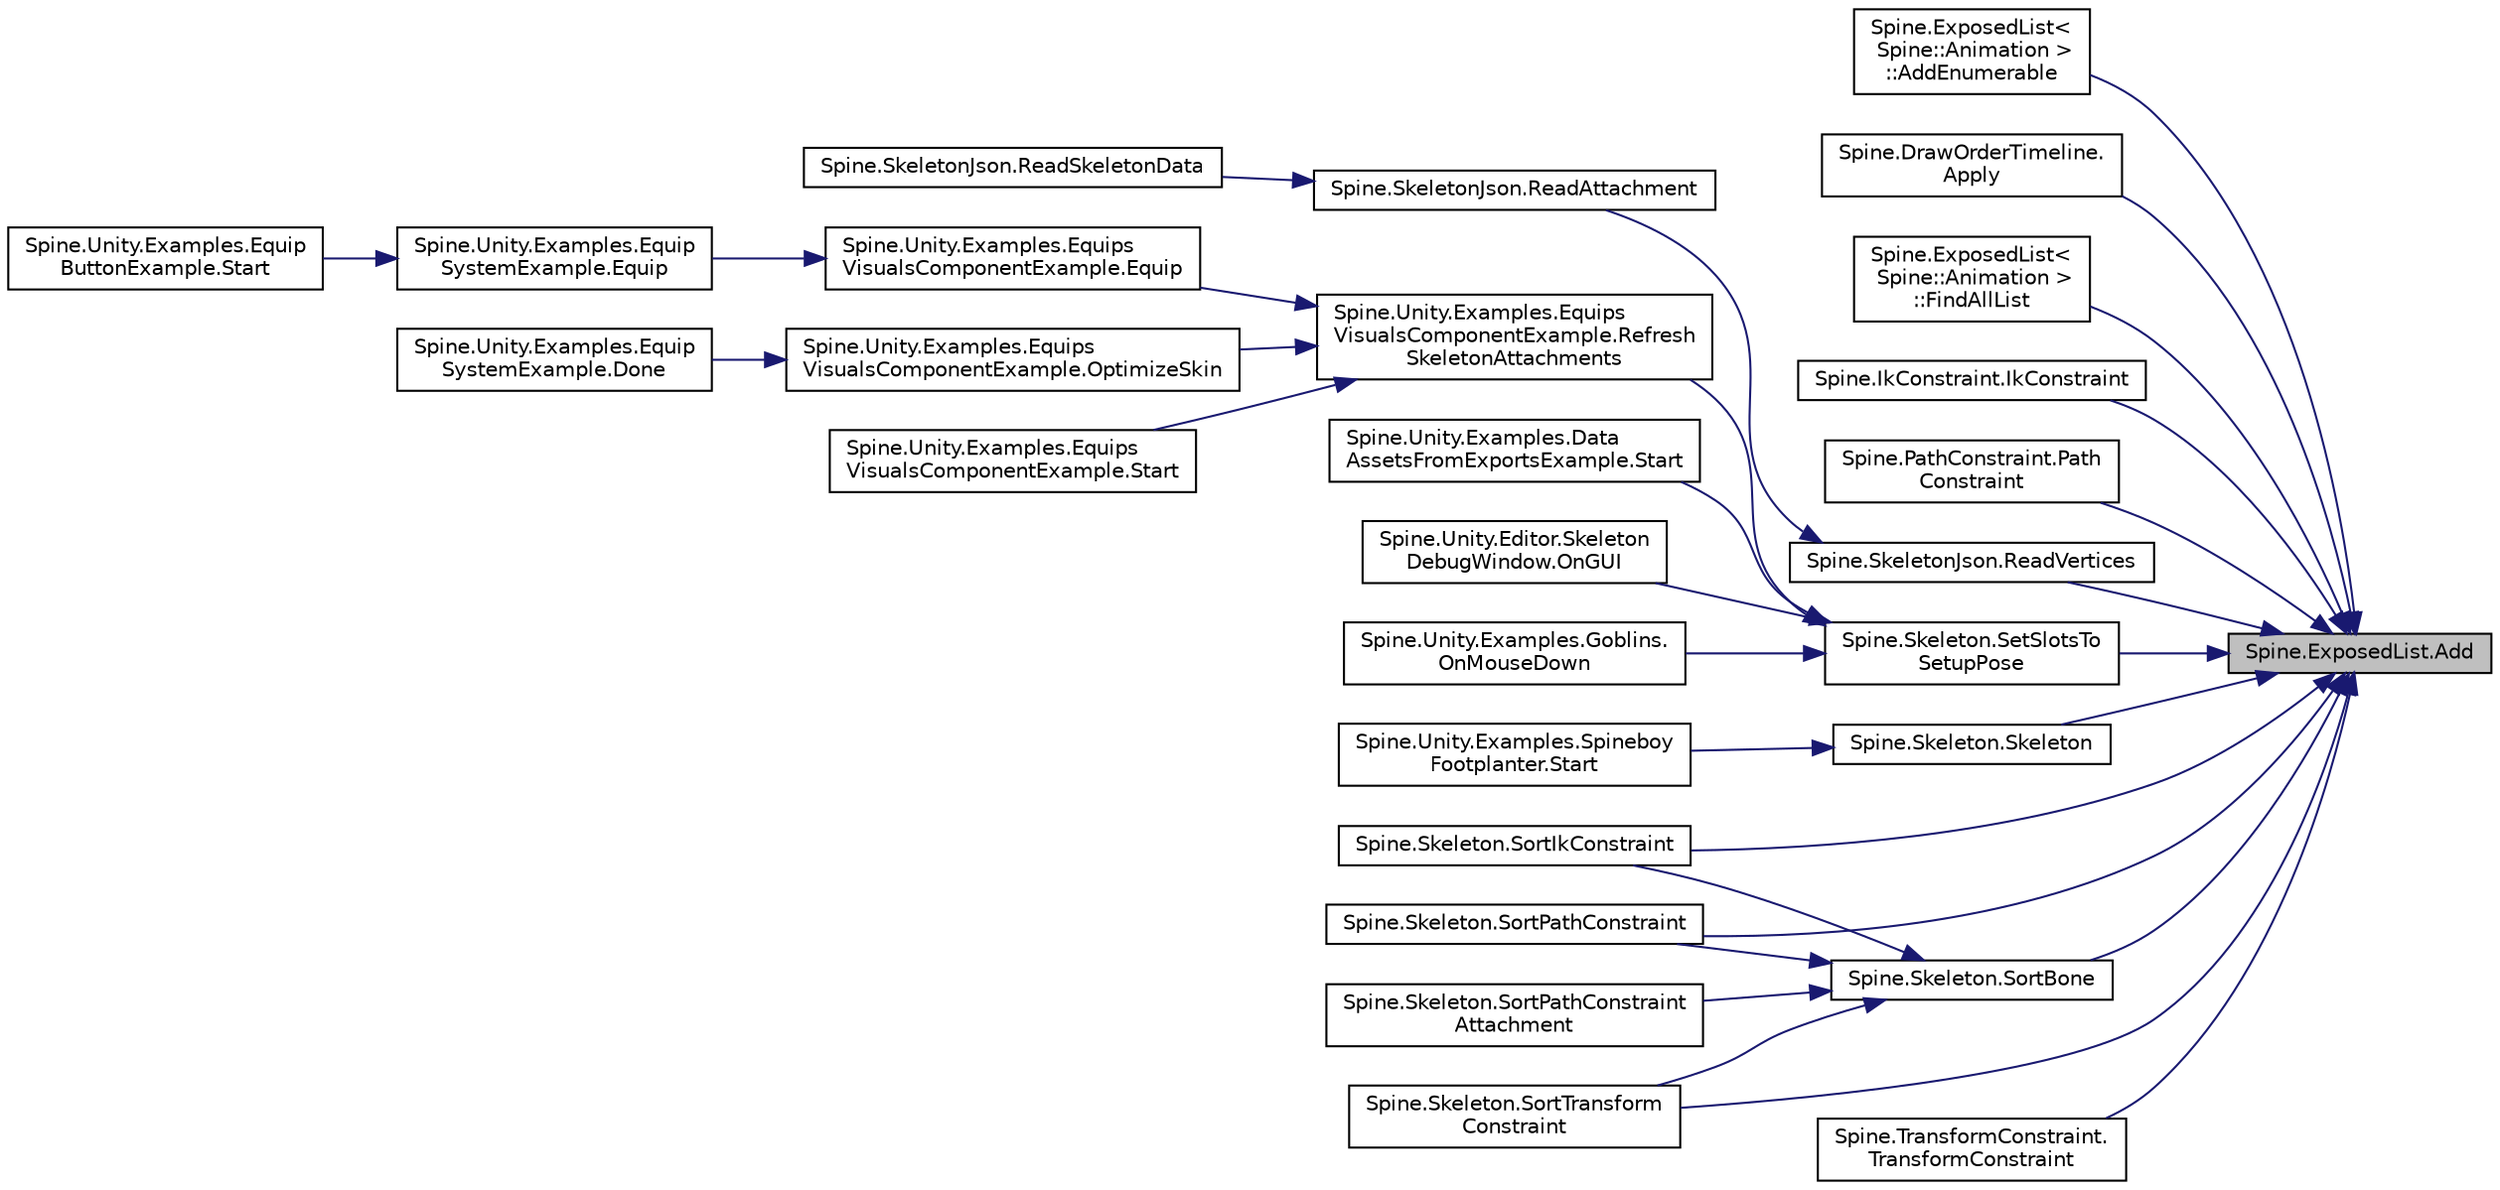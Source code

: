 digraph "Spine.ExposedList.Add"
{
 // LATEX_PDF_SIZE
  edge [fontname="Helvetica",fontsize="10",labelfontname="Helvetica",labelfontsize="10"];
  node [fontname="Helvetica",fontsize="10",shape=record];
  rankdir="RL";
  Node1 [label="Spine.ExposedList.Add",height=0.2,width=0.4,color="black", fillcolor="grey75", style="filled", fontcolor="black",tooltip=" "];
  Node1 -> Node2 [dir="back",color="midnightblue",fontsize="10",style="solid"];
  Node2 [label="Spine.ExposedList\<\l Spine::Animation \>\l::AddEnumerable",height=0.2,width=0.4,color="black", fillcolor="white", style="filled",URL="$class_spine_1_1_exposed_list.html#ab23a86643e4bda34fa66d304af66430b",tooltip=" "];
  Node1 -> Node3 [dir="back",color="midnightblue",fontsize="10",style="solid"];
  Node3 [label="Spine.DrawOrderTimeline.\lApply",height=0.2,width=0.4,color="black", fillcolor="white", style="filled",URL="$class_spine_1_1_draw_order_timeline.html#afe7ac0a1cbacfe6cbf453064ce9b2425",tooltip="Sets the value(s) for the specified time."];
  Node1 -> Node4 [dir="back",color="midnightblue",fontsize="10",style="solid"];
  Node4 [label="Spine.ExposedList\<\l Spine::Animation \>\l::FindAllList",height=0.2,width=0.4,color="black", fillcolor="white", style="filled",URL="$class_spine_1_1_exposed_list.html#a10f5dc6f1620a19c5bcfd293e75a94a5",tooltip=" "];
  Node1 -> Node5 [dir="back",color="midnightblue",fontsize="10",style="solid"];
  Node5 [label="Spine.IkConstraint.IkConstraint",height=0.2,width=0.4,color="black", fillcolor="white", style="filled",URL="$class_spine_1_1_ik_constraint.html#a798033292134e6c7da7d1f8aa4625476",tooltip=" "];
  Node1 -> Node6 [dir="back",color="midnightblue",fontsize="10",style="solid"];
  Node6 [label="Spine.PathConstraint.Path\lConstraint",height=0.2,width=0.4,color="black", fillcolor="white", style="filled",URL="$class_spine_1_1_path_constraint.html#a7772684e06a4822a2c633ee5e9a6cf28",tooltip=" "];
  Node1 -> Node7 [dir="back",color="midnightblue",fontsize="10",style="solid"];
  Node7 [label="Spine.SkeletonJson.ReadVertices",height=0.2,width=0.4,color="black", fillcolor="white", style="filled",URL="$class_spine_1_1_skeleton_json.html#aefc53ec1e3b6d9a26cc9a5f93804a8bc",tooltip=" "];
  Node7 -> Node8 [dir="back",color="midnightblue",fontsize="10",style="solid"];
  Node8 [label="Spine.SkeletonJson.ReadAttachment",height=0.2,width=0.4,color="black", fillcolor="white", style="filled",URL="$class_spine_1_1_skeleton_json.html#a126916681c1f8e7b2cea7b4f85eb3f9a",tooltip=" "];
  Node8 -> Node9 [dir="back",color="midnightblue",fontsize="10",style="solid"];
  Node9 [label="Spine.SkeletonJson.ReadSkeletonData",height=0.2,width=0.4,color="black", fillcolor="white", style="filled",URL="$class_spine_1_1_skeleton_json.html#ae7e26ebf33823ab41245076dee691647",tooltip=" "];
  Node1 -> Node10 [dir="back",color="midnightblue",fontsize="10",style="solid"];
  Node10 [label="Spine.Skeleton.SetSlotsTo\lSetupPose",height=0.2,width=0.4,color="black", fillcolor="white", style="filled",URL="$class_spine_1_1_skeleton.html#a8018f6075e7578e9bccf1cd81c92f904",tooltip=" "];
  Node10 -> Node11 [dir="back",color="midnightblue",fontsize="10",style="solid"];
  Node11 [label="Spine.Unity.Editor.Skeleton\lDebugWindow.OnGUI",height=0.2,width=0.4,color="black", fillcolor="white", style="filled",URL="$class_spine_1_1_unity_1_1_editor_1_1_skeleton_debug_window.html#a08a29a81c42d9af499d83e27132a247a",tooltip=" "];
  Node10 -> Node12 [dir="back",color="midnightblue",fontsize="10",style="solid"];
  Node12 [label="Spine.Unity.Examples.Goblins.\lOnMouseDown",height=0.2,width=0.4,color="black", fillcolor="white", style="filled",URL="$class_spine_1_1_unity_1_1_examples_1_1_goblins.html#a28c588c581497bd4708e824113ece6ca",tooltip=" "];
  Node10 -> Node13 [dir="back",color="midnightblue",fontsize="10",style="solid"];
  Node13 [label="Spine.Unity.Examples.Equips\lVisualsComponentExample.Refresh\lSkeletonAttachments",height=0.2,width=0.4,color="black", fillcolor="white", style="filled",URL="$class_spine_1_1_unity_1_1_examples_1_1_equips_visuals_component_example.html#a38246583ed686e403a6ceade16220b3b",tooltip=" "];
  Node13 -> Node14 [dir="back",color="midnightblue",fontsize="10",style="solid"];
  Node14 [label="Spine.Unity.Examples.Equips\lVisualsComponentExample.Equip",height=0.2,width=0.4,color="black", fillcolor="white", style="filled",URL="$class_spine_1_1_unity_1_1_examples_1_1_equips_visuals_component_example.html#a1c3c4caaaf3eae2862aa46f453bfab02",tooltip=" "];
  Node14 -> Node15 [dir="back",color="midnightblue",fontsize="10",style="solid"];
  Node15 [label="Spine.Unity.Examples.Equip\lSystemExample.Equip",height=0.2,width=0.4,color="black", fillcolor="white", style="filled",URL="$class_spine_1_1_unity_1_1_examples_1_1_equip_system_example.html#a080aa2407b434f94d29f346ef72b8fdd",tooltip=" "];
  Node15 -> Node16 [dir="back",color="midnightblue",fontsize="10",style="solid"];
  Node16 [label="Spine.Unity.Examples.Equip\lButtonExample.Start",height=0.2,width=0.4,color="black", fillcolor="white", style="filled",URL="$class_spine_1_1_unity_1_1_examples_1_1_equip_button_example.html#a1f732916a8097f5d92785d24c237735f",tooltip=" "];
  Node13 -> Node17 [dir="back",color="midnightblue",fontsize="10",style="solid"];
  Node17 [label="Spine.Unity.Examples.Equips\lVisualsComponentExample.OptimizeSkin",height=0.2,width=0.4,color="black", fillcolor="white", style="filled",URL="$class_spine_1_1_unity_1_1_examples_1_1_equips_visuals_component_example.html#aba3992e78803aa05cff5a96bc0cec14d",tooltip=" "];
  Node17 -> Node18 [dir="back",color="midnightblue",fontsize="10",style="solid"];
  Node18 [label="Spine.Unity.Examples.Equip\lSystemExample.Done",height=0.2,width=0.4,color="black", fillcolor="white", style="filled",URL="$class_spine_1_1_unity_1_1_examples_1_1_equip_system_example.html#a4d5cbb2d2f7425c1aee560c9aa2bde1b",tooltip=" "];
  Node13 -> Node19 [dir="back",color="midnightblue",fontsize="10",style="solid"];
  Node19 [label="Spine.Unity.Examples.Equips\lVisualsComponentExample.Start",height=0.2,width=0.4,color="black", fillcolor="white", style="filled",URL="$class_spine_1_1_unity_1_1_examples_1_1_equips_visuals_component_example.html#a85d8fceb815d7692e0e2cdb3d4859ee0",tooltip=" "];
  Node10 -> Node20 [dir="back",color="midnightblue",fontsize="10",style="solid"];
  Node20 [label="Spine.Unity.Examples.Data\lAssetsFromExportsExample.Start",height=0.2,width=0.4,color="black", fillcolor="white", style="filled",URL="$class_spine_1_1_unity_1_1_examples_1_1_data_assets_from_exports_example.html#ae073836d2a0983f784abc976f8f03531",tooltip=" "];
  Node1 -> Node21 [dir="back",color="midnightblue",fontsize="10",style="solid"];
  Node21 [label="Spine.Skeleton.Skeleton",height=0.2,width=0.4,color="black", fillcolor="white", style="filled",URL="$class_spine_1_1_skeleton.html#a6e270142906600de808d1f06277c027a",tooltip=" "];
  Node21 -> Node22 [dir="back",color="midnightblue",fontsize="10",style="solid"];
  Node22 [label="Spine.Unity.Examples.Spineboy\lFootplanter.Start",height=0.2,width=0.4,color="black", fillcolor="white", style="filled",URL="$class_spine_1_1_unity_1_1_examples_1_1_spineboy_footplanter.html#a83676e628acaedf0dffd40155f3481a3",tooltip=" "];
  Node1 -> Node23 [dir="back",color="midnightblue",fontsize="10",style="solid"];
  Node23 [label="Spine.Skeleton.SortBone",height=0.2,width=0.4,color="black", fillcolor="white", style="filled",URL="$class_spine_1_1_skeleton.html#a2503b8fb7b8cbd09613c2cecc26872c9",tooltip=" "];
  Node23 -> Node24 [dir="back",color="midnightblue",fontsize="10",style="solid"];
  Node24 [label="Spine.Skeleton.SortIkConstraint",height=0.2,width=0.4,color="black", fillcolor="white", style="filled",URL="$class_spine_1_1_skeleton.html#a1644810ba43658dce0c096f3326ec860",tooltip=" "];
  Node23 -> Node25 [dir="back",color="midnightblue",fontsize="10",style="solid"];
  Node25 [label="Spine.Skeleton.SortPathConstraint",height=0.2,width=0.4,color="black", fillcolor="white", style="filled",URL="$class_spine_1_1_skeleton.html#ac5608577f4652613316b27e28ad6dc21",tooltip=" "];
  Node23 -> Node26 [dir="back",color="midnightblue",fontsize="10",style="solid"];
  Node26 [label="Spine.Skeleton.SortPathConstraint\lAttachment",height=0.2,width=0.4,color="black", fillcolor="white", style="filled",URL="$class_spine_1_1_skeleton.html#adecbd9f319fd1e0ed942d3094e5f928e",tooltip=" "];
  Node23 -> Node27 [dir="back",color="midnightblue",fontsize="10",style="solid"];
  Node27 [label="Spine.Skeleton.SortTransform\lConstraint",height=0.2,width=0.4,color="black", fillcolor="white", style="filled",URL="$class_spine_1_1_skeleton.html#a97cabd3a39a4270145af1455c8f07022",tooltip=" "];
  Node1 -> Node24 [dir="back",color="midnightblue",fontsize="10",style="solid"];
  Node1 -> Node25 [dir="back",color="midnightblue",fontsize="10",style="solid"];
  Node1 -> Node27 [dir="back",color="midnightblue",fontsize="10",style="solid"];
  Node1 -> Node28 [dir="back",color="midnightblue",fontsize="10",style="solid"];
  Node28 [label="Spine.TransformConstraint.\lTransformConstraint",height=0.2,width=0.4,color="black", fillcolor="white", style="filled",URL="$class_spine_1_1_transform_constraint.html#a210a64bb97727cdee2803eac47847e48",tooltip=" "];
}

